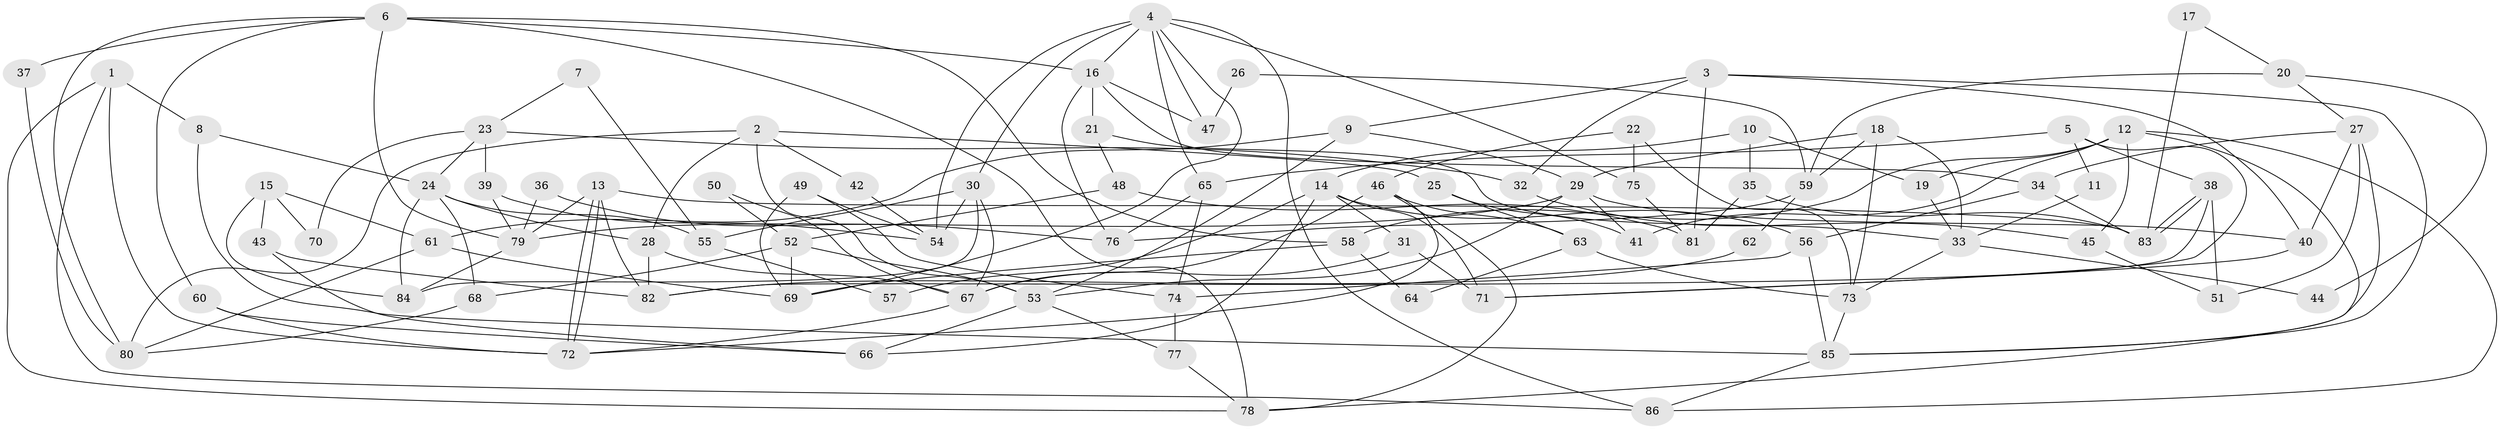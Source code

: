 // coarse degree distribution, {6: 0.13333333333333333, 4: 0.2833333333333333, 2: 0.15, 5: 0.2, 3: 0.13333333333333333, 7: 0.1}
// Generated by graph-tools (version 1.1) at 2025/52/03/04/25 21:52:17]
// undirected, 86 vertices, 172 edges
graph export_dot {
graph [start="1"]
  node [color=gray90,style=filled];
  1;
  2;
  3;
  4;
  5;
  6;
  7;
  8;
  9;
  10;
  11;
  12;
  13;
  14;
  15;
  16;
  17;
  18;
  19;
  20;
  21;
  22;
  23;
  24;
  25;
  26;
  27;
  28;
  29;
  30;
  31;
  32;
  33;
  34;
  35;
  36;
  37;
  38;
  39;
  40;
  41;
  42;
  43;
  44;
  45;
  46;
  47;
  48;
  49;
  50;
  51;
  52;
  53;
  54;
  55;
  56;
  57;
  58;
  59;
  60;
  61;
  62;
  63;
  64;
  65;
  66;
  67;
  68;
  69;
  70;
  71;
  72;
  73;
  74;
  75;
  76;
  77;
  78;
  79;
  80;
  81;
  82;
  83;
  84;
  85;
  86;
  1 -- 72;
  1 -- 78;
  1 -- 8;
  1 -- 86;
  2 -- 80;
  2 -- 53;
  2 -- 25;
  2 -- 28;
  2 -- 42;
  3 -- 40;
  3 -- 85;
  3 -- 9;
  3 -- 32;
  3 -- 81;
  4 -- 30;
  4 -- 69;
  4 -- 16;
  4 -- 47;
  4 -- 54;
  4 -- 65;
  4 -- 75;
  4 -- 86;
  5 -- 71;
  5 -- 38;
  5 -- 11;
  5 -- 65;
  6 -- 79;
  6 -- 78;
  6 -- 16;
  6 -- 37;
  6 -- 58;
  6 -- 60;
  6 -- 80;
  7 -- 23;
  7 -- 55;
  8 -- 85;
  8 -- 24;
  9 -- 29;
  9 -- 53;
  9 -- 61;
  10 -- 14;
  10 -- 35;
  10 -- 19;
  11 -- 33;
  12 -- 78;
  12 -- 86;
  12 -- 19;
  12 -- 41;
  12 -- 45;
  12 -- 58;
  13 -- 72;
  13 -- 72;
  13 -- 83;
  13 -- 79;
  13 -- 82;
  14 -- 56;
  14 -- 71;
  14 -- 31;
  14 -- 57;
  14 -- 66;
  15 -- 61;
  15 -- 43;
  15 -- 70;
  15 -- 84;
  16 -- 21;
  16 -- 34;
  16 -- 47;
  16 -- 76;
  17 -- 83;
  17 -- 20;
  18 -- 29;
  18 -- 73;
  18 -- 33;
  18 -- 59;
  19 -- 33;
  20 -- 59;
  20 -- 27;
  20 -- 44;
  21 -- 33;
  21 -- 48;
  22 -- 46;
  22 -- 73;
  22 -- 75;
  23 -- 39;
  23 -- 24;
  23 -- 32;
  23 -- 70;
  24 -- 28;
  24 -- 55;
  24 -- 68;
  24 -- 84;
  25 -- 41;
  25 -- 63;
  26 -- 47;
  26 -- 59;
  27 -- 51;
  27 -- 85;
  27 -- 34;
  27 -- 40;
  28 -- 67;
  28 -- 82;
  29 -- 79;
  29 -- 53;
  29 -- 40;
  29 -- 41;
  30 -- 67;
  30 -- 84;
  30 -- 54;
  30 -- 55;
  31 -- 67;
  31 -- 71;
  32 -- 45;
  33 -- 44;
  33 -- 73;
  34 -- 56;
  34 -- 83;
  35 -- 83;
  35 -- 81;
  36 -- 76;
  36 -- 79;
  37 -- 80;
  38 -- 83;
  38 -- 83;
  38 -- 82;
  38 -- 51;
  39 -- 79;
  39 -- 54;
  40 -- 71;
  42 -- 54;
  43 -- 66;
  43 -- 82;
  45 -- 51;
  46 -- 72;
  46 -- 63;
  46 -- 67;
  46 -- 78;
  48 -- 81;
  48 -- 52;
  49 -- 69;
  49 -- 54;
  49 -- 74;
  50 -- 67;
  50 -- 52;
  52 -- 69;
  52 -- 53;
  52 -- 68;
  53 -- 66;
  53 -- 77;
  55 -- 57;
  56 -- 74;
  56 -- 85;
  58 -- 64;
  58 -- 69;
  59 -- 76;
  59 -- 62;
  60 -- 66;
  60 -- 72;
  61 -- 80;
  61 -- 69;
  62 -- 82;
  63 -- 73;
  63 -- 64;
  65 -- 74;
  65 -- 76;
  67 -- 72;
  68 -- 80;
  73 -- 85;
  74 -- 77;
  75 -- 81;
  77 -- 78;
  79 -- 84;
  85 -- 86;
}
